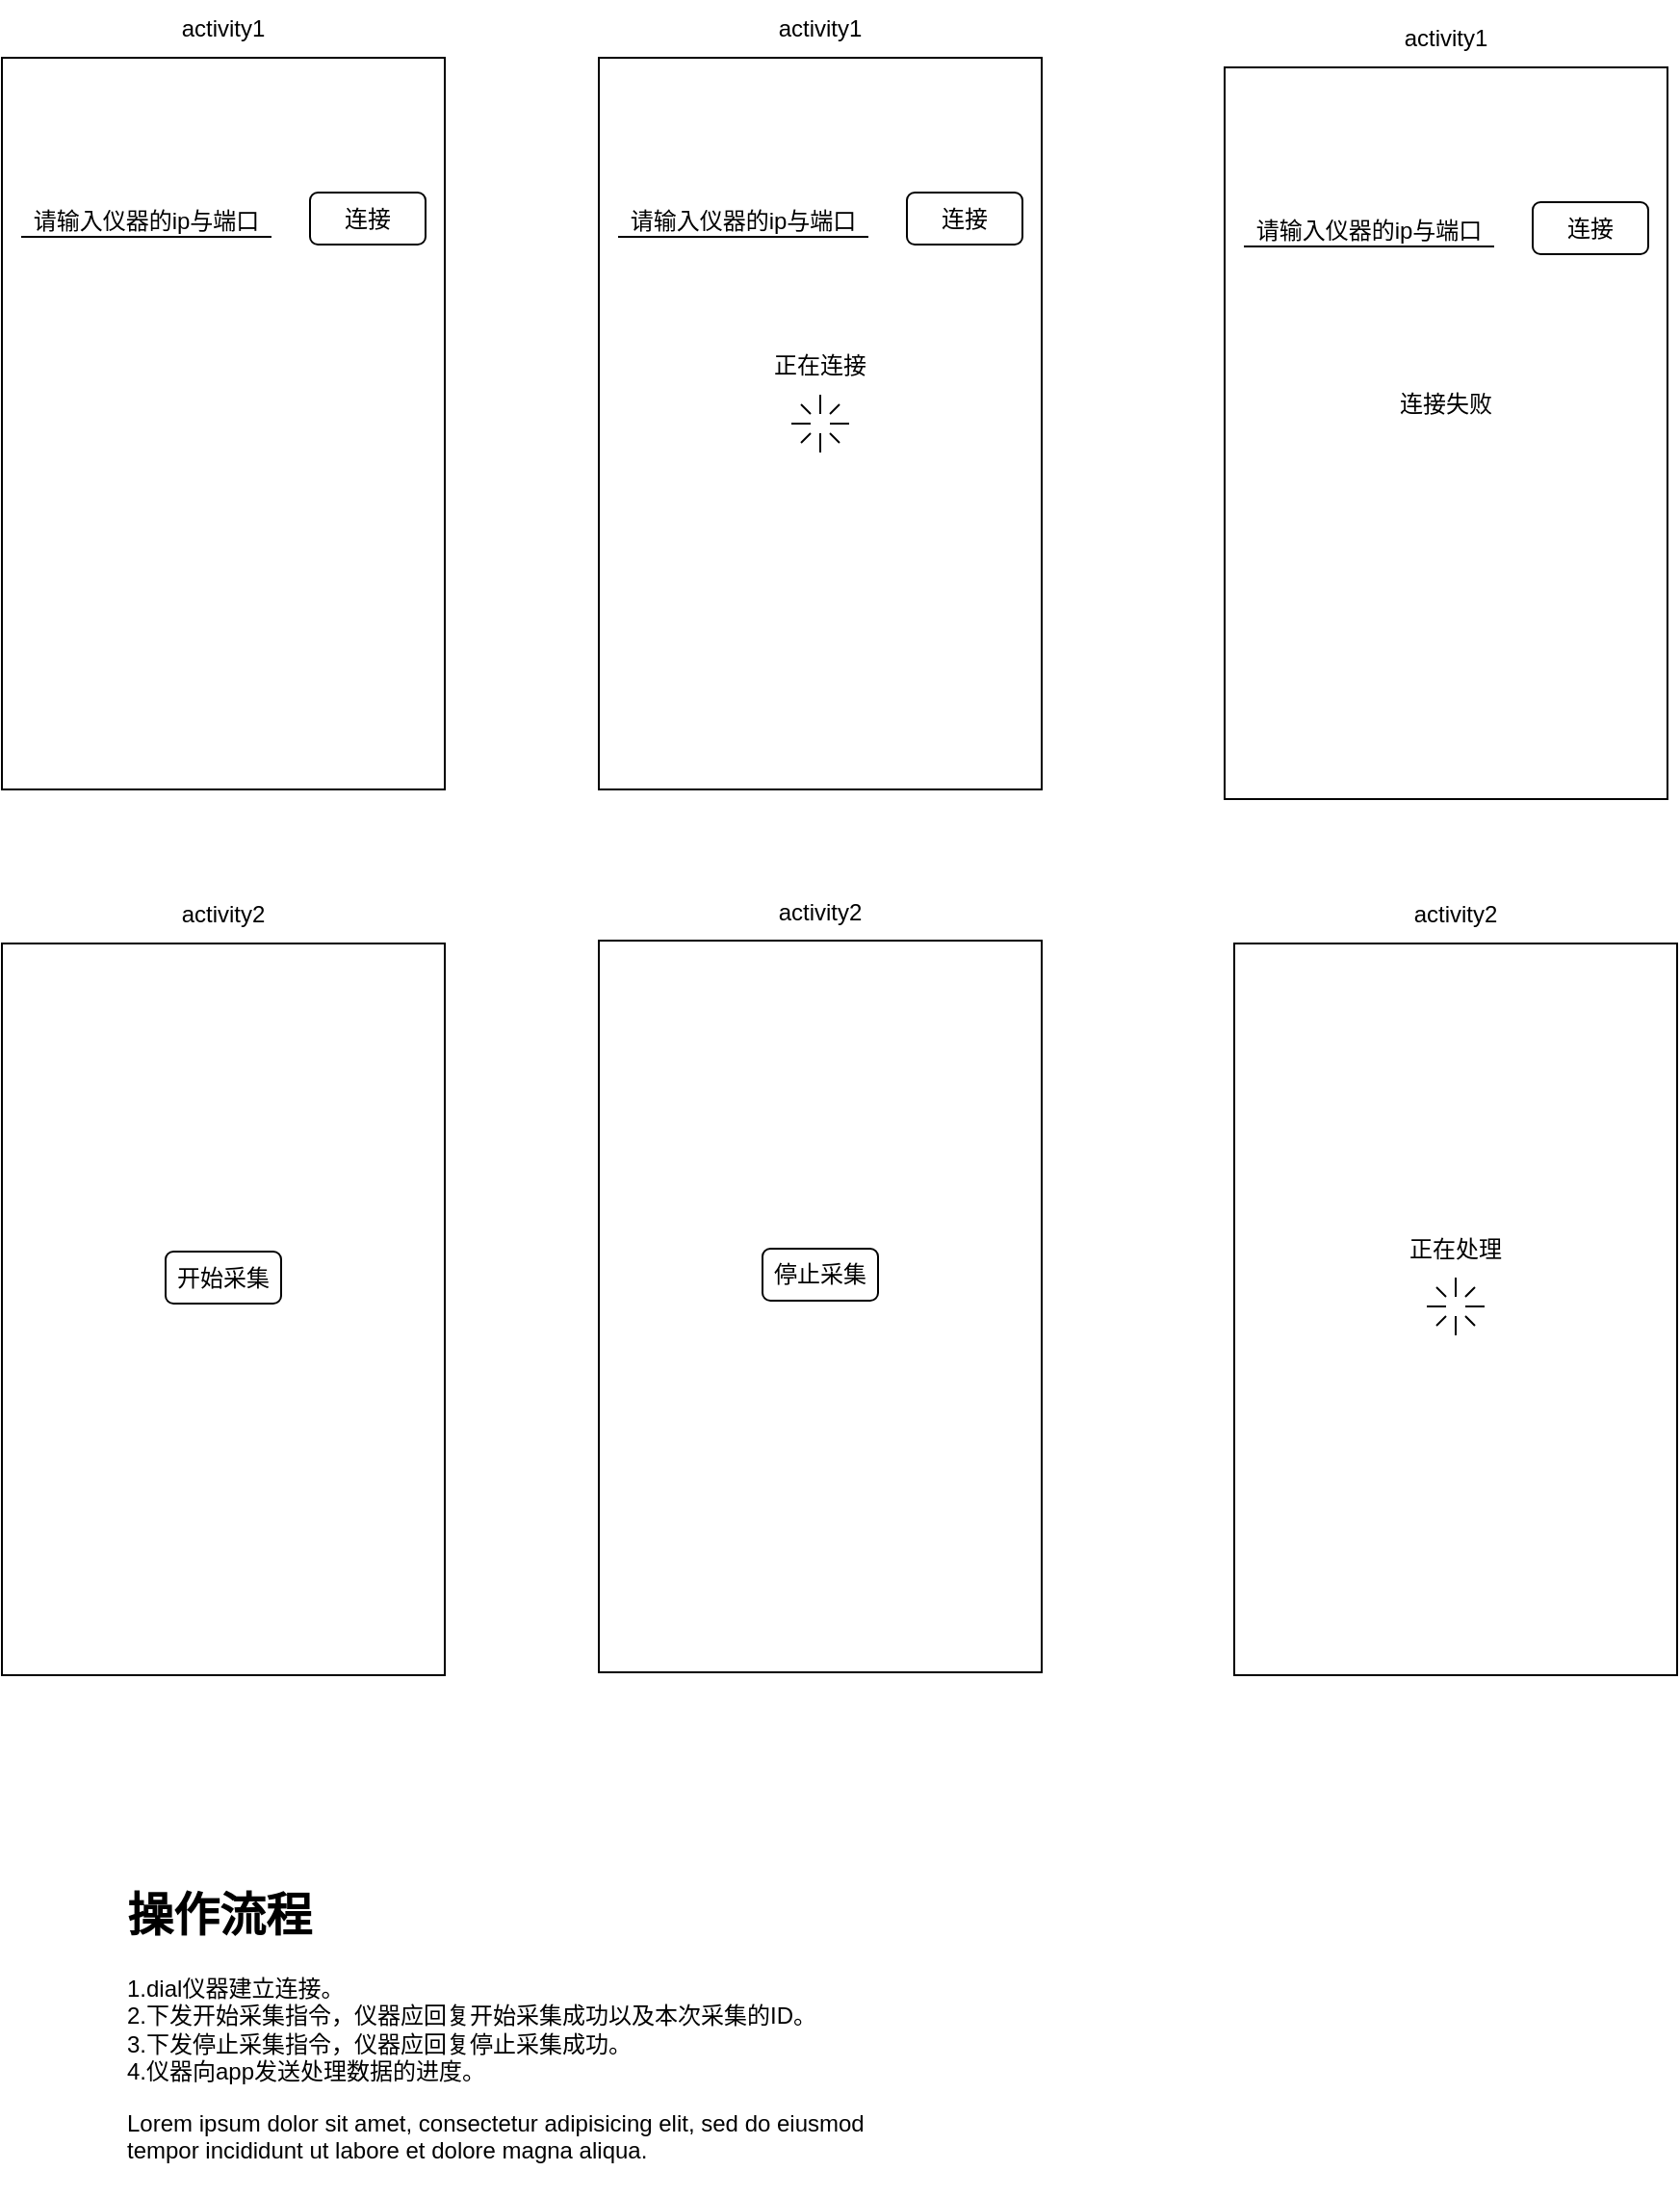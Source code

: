 <mxfile version="17.2.4" type="github">
  <diagram id="dT5ClSpb7_-b5Ubr0wKS" name="第 1 页">
    <mxGraphModel dx="982" dy="568" grid="1" gridSize="5" guides="1" tooltips="1" connect="1" arrows="1" fold="1" page="1" pageScale="1" pageWidth="827" pageHeight="1169" math="0" shadow="0">
      <root>
        <mxCell id="0" />
        <mxCell id="1" parent="0" />
        <mxCell id="AYEbhrb1yisgEEsM8yD8-1" value="" style="rounded=0;whiteSpace=wrap;html=1;" vertex="1" parent="1">
          <mxGeometry x="170" y="130" width="230" height="380" as="geometry" />
        </mxCell>
        <mxCell id="AYEbhrb1yisgEEsM8yD8-2" value="activity1" style="text;html=1;strokeColor=none;fillColor=none;align=center;verticalAlign=middle;whiteSpace=wrap;rounded=0;" vertex="1" parent="1">
          <mxGeometry x="255" y="100" width="60" height="30" as="geometry" />
        </mxCell>
        <mxCell id="AYEbhrb1yisgEEsM8yD8-4" value="" style="endArrow=none;html=1;rounded=0;" edge="1" parent="1">
          <mxGeometry width="50" height="50" relative="1" as="geometry">
            <mxPoint x="180" y="223" as="sourcePoint" />
            <mxPoint x="310" y="223" as="targetPoint" />
          </mxGeometry>
        </mxCell>
        <mxCell id="AYEbhrb1yisgEEsM8yD8-5" value="连接" style="rounded=1;whiteSpace=wrap;html=1;" vertex="1" parent="1">
          <mxGeometry x="330" y="200" width="60" height="27" as="geometry" />
        </mxCell>
        <mxCell id="AYEbhrb1yisgEEsM8yD8-6" value="请输入仪器的ip与端口" style="text;html=1;strokeColor=none;fillColor=none;align=center;verticalAlign=middle;whiteSpace=wrap;rounded=0;" vertex="1" parent="1">
          <mxGeometry x="180" y="200" width="130" height="30" as="geometry" />
        </mxCell>
        <mxCell id="AYEbhrb1yisgEEsM8yD8-7" value="" style="rounded=0;whiteSpace=wrap;html=1;" vertex="1" parent="1">
          <mxGeometry x="480" y="130" width="230" height="380" as="geometry" />
        </mxCell>
        <mxCell id="AYEbhrb1yisgEEsM8yD8-8" value="activity1" style="text;html=1;strokeColor=none;fillColor=none;align=center;verticalAlign=middle;whiteSpace=wrap;rounded=0;" vertex="1" parent="1">
          <mxGeometry x="565" y="100" width="60" height="30" as="geometry" />
        </mxCell>
        <mxCell id="AYEbhrb1yisgEEsM8yD8-9" value="" style="endArrow=none;html=1;rounded=0;" edge="1" parent="1">
          <mxGeometry width="50" height="50" relative="1" as="geometry">
            <mxPoint x="490" y="223" as="sourcePoint" />
            <mxPoint x="620.0" y="223" as="targetPoint" />
          </mxGeometry>
        </mxCell>
        <mxCell id="AYEbhrb1yisgEEsM8yD8-10" value="连接" style="rounded=1;whiteSpace=wrap;html=1;" vertex="1" parent="1">
          <mxGeometry x="640" y="200" width="60" height="27" as="geometry" />
        </mxCell>
        <mxCell id="AYEbhrb1yisgEEsM8yD8-11" value="请输入仪器的ip与端口" style="text;html=1;strokeColor=none;fillColor=none;align=center;verticalAlign=middle;whiteSpace=wrap;rounded=0;" vertex="1" parent="1">
          <mxGeometry x="490" y="200" width="130" height="30" as="geometry" />
        </mxCell>
        <mxCell id="AYEbhrb1yisgEEsM8yD8-13" value="" style="rounded=0;whiteSpace=wrap;html=1;" vertex="1" parent="1">
          <mxGeometry x="170" y="590" width="230" height="380" as="geometry" />
        </mxCell>
        <mxCell id="AYEbhrb1yisgEEsM8yD8-14" value="activity2" style="text;html=1;strokeColor=none;fillColor=none;align=center;verticalAlign=middle;whiteSpace=wrap;rounded=0;" vertex="1" parent="1">
          <mxGeometry x="255" y="560" width="60" height="30" as="geometry" />
        </mxCell>
        <mxCell id="AYEbhrb1yisgEEsM8yD8-16" value="开始采集" style="rounded=1;whiteSpace=wrap;html=1;" vertex="1" parent="1">
          <mxGeometry x="255" y="750" width="60" height="27" as="geometry" />
        </mxCell>
        <mxCell id="AYEbhrb1yisgEEsM8yD8-19" value="" style="rounded=0;whiteSpace=wrap;html=1;" vertex="1" parent="1">
          <mxGeometry x="480" y="588.5" width="230" height="380" as="geometry" />
        </mxCell>
        <mxCell id="AYEbhrb1yisgEEsM8yD8-20" value="activity2" style="text;html=1;strokeColor=none;fillColor=none;align=center;verticalAlign=middle;whiteSpace=wrap;rounded=0;" vertex="1" parent="1">
          <mxGeometry x="565" y="558.5" width="60" height="30" as="geometry" />
        </mxCell>
        <mxCell id="AYEbhrb1yisgEEsM8yD8-21" value="停止采集" style="rounded=1;whiteSpace=wrap;html=1;" vertex="1" parent="1">
          <mxGeometry x="565" y="748.5" width="60" height="27" as="geometry" />
        </mxCell>
        <mxCell id="AYEbhrb1yisgEEsM8yD8-22" value="" style="rounded=0;whiteSpace=wrap;html=1;" vertex="1" parent="1">
          <mxGeometry x="810" y="590" width="230" height="380" as="geometry" />
        </mxCell>
        <mxCell id="AYEbhrb1yisgEEsM8yD8-23" value="activity2" style="text;html=1;strokeColor=none;fillColor=none;align=center;verticalAlign=middle;whiteSpace=wrap;rounded=0;" vertex="1" parent="1">
          <mxGeometry x="895" y="560" width="60" height="30" as="geometry" />
        </mxCell>
        <mxCell id="AYEbhrb1yisgEEsM8yD8-36" value="" style="group" vertex="1" connectable="0" parent="1">
          <mxGeometry x="910" y="763.5" width="30" height="30" as="geometry" />
        </mxCell>
        <mxCell id="AYEbhrb1yisgEEsM8yD8-26" value="" style="endArrow=none;html=1;rounded=0;" edge="1" parent="AYEbhrb1yisgEEsM8yD8-36">
          <mxGeometry width="50" height="50" relative="1" as="geometry">
            <mxPoint x="15" y="10" as="sourcePoint" />
            <mxPoint x="15" as="targetPoint" />
          </mxGeometry>
        </mxCell>
        <mxCell id="AYEbhrb1yisgEEsM8yD8-27" value="" style="endArrow=none;html=1;rounded=0;" edge="1" parent="AYEbhrb1yisgEEsM8yD8-36">
          <mxGeometry width="50" height="50" relative="1" as="geometry">
            <mxPoint x="15" y="30" as="sourcePoint" />
            <mxPoint x="15" y="20" as="targetPoint" />
          </mxGeometry>
        </mxCell>
        <mxCell id="AYEbhrb1yisgEEsM8yD8-28" value="" style="endArrow=none;html=1;rounded=0;" edge="1" parent="AYEbhrb1yisgEEsM8yD8-36">
          <mxGeometry width="50" height="50" relative="1" as="geometry">
            <mxPoint x="30" y="15" as="sourcePoint" />
            <mxPoint x="20" y="15" as="targetPoint" />
          </mxGeometry>
        </mxCell>
        <mxCell id="AYEbhrb1yisgEEsM8yD8-30" value="" style="endArrow=none;html=1;rounded=0;" edge="1" parent="AYEbhrb1yisgEEsM8yD8-36">
          <mxGeometry width="50" height="50" relative="1" as="geometry">
            <mxPoint x="10" y="15" as="sourcePoint" />
            <mxPoint y="15" as="targetPoint" />
          </mxGeometry>
        </mxCell>
        <mxCell id="AYEbhrb1yisgEEsM8yD8-31" value="" style="endArrow=none;html=1;rounded=0;" edge="1" parent="AYEbhrb1yisgEEsM8yD8-36">
          <mxGeometry width="50" height="50" relative="1" as="geometry">
            <mxPoint x="25" y="5" as="sourcePoint" />
            <mxPoint x="20" y="10" as="targetPoint" />
          </mxGeometry>
        </mxCell>
        <mxCell id="AYEbhrb1yisgEEsM8yD8-32" value="" style="endArrow=none;html=1;rounded=0;" edge="1" parent="AYEbhrb1yisgEEsM8yD8-36">
          <mxGeometry width="50" height="50" relative="1" as="geometry">
            <mxPoint x="10" y="20" as="sourcePoint" />
            <mxPoint x="5" y="25" as="targetPoint" />
          </mxGeometry>
        </mxCell>
        <mxCell id="AYEbhrb1yisgEEsM8yD8-33" value="" style="endArrow=none;html=1;rounded=0;" edge="1" parent="AYEbhrb1yisgEEsM8yD8-36">
          <mxGeometry width="50" height="50" relative="1" as="geometry">
            <mxPoint x="25" y="25" as="sourcePoint" />
            <mxPoint x="20" y="20" as="targetPoint" />
          </mxGeometry>
        </mxCell>
        <mxCell id="AYEbhrb1yisgEEsM8yD8-34" value="" style="endArrow=none;html=1;rounded=0;" edge="1" parent="AYEbhrb1yisgEEsM8yD8-36">
          <mxGeometry width="50" height="50" relative="1" as="geometry">
            <mxPoint x="10" y="10" as="sourcePoint" />
            <mxPoint x="5" y="5" as="targetPoint" />
          </mxGeometry>
        </mxCell>
        <mxCell id="AYEbhrb1yisgEEsM8yD8-37" value="" style="rounded=0;whiteSpace=wrap;html=1;" vertex="1" parent="1">
          <mxGeometry x="805" y="135" width="230" height="380" as="geometry" />
        </mxCell>
        <mxCell id="AYEbhrb1yisgEEsM8yD8-38" value="activity1" style="text;html=1;strokeColor=none;fillColor=none;align=center;verticalAlign=middle;whiteSpace=wrap;rounded=0;" vertex="1" parent="1">
          <mxGeometry x="890" y="105" width="60" height="30" as="geometry" />
        </mxCell>
        <mxCell id="AYEbhrb1yisgEEsM8yD8-39" value="" style="endArrow=none;html=1;rounded=0;" edge="1" parent="1">
          <mxGeometry width="50" height="50" relative="1" as="geometry">
            <mxPoint x="815" y="228" as="sourcePoint" />
            <mxPoint x="945.0" y="228" as="targetPoint" />
          </mxGeometry>
        </mxCell>
        <mxCell id="AYEbhrb1yisgEEsM8yD8-40" value="连接" style="rounded=1;whiteSpace=wrap;html=1;" vertex="1" parent="1">
          <mxGeometry x="965" y="205" width="60" height="27" as="geometry" />
        </mxCell>
        <mxCell id="AYEbhrb1yisgEEsM8yD8-41" value="请输入仪器的ip与端口" style="text;html=1;strokeColor=none;fillColor=none;align=center;verticalAlign=middle;whiteSpace=wrap;rounded=0;" vertex="1" parent="1">
          <mxGeometry x="815" y="205" width="130" height="30" as="geometry" />
        </mxCell>
        <mxCell id="AYEbhrb1yisgEEsM8yD8-42" value="连接失败" style="text;html=1;strokeColor=none;fillColor=none;align=center;verticalAlign=middle;whiteSpace=wrap;rounded=0;" vertex="1" parent="1">
          <mxGeometry x="870" y="295" width="100" height="30" as="geometry" />
        </mxCell>
        <mxCell id="AYEbhrb1yisgEEsM8yD8-43" value="" style="group" vertex="1" connectable="0" parent="1">
          <mxGeometry x="580" y="305" width="30" height="30" as="geometry" />
        </mxCell>
        <mxCell id="AYEbhrb1yisgEEsM8yD8-44" value="" style="endArrow=none;html=1;rounded=0;" edge="1" parent="AYEbhrb1yisgEEsM8yD8-43">
          <mxGeometry width="50" height="50" relative="1" as="geometry">
            <mxPoint x="15" y="10" as="sourcePoint" />
            <mxPoint x="15" as="targetPoint" />
          </mxGeometry>
        </mxCell>
        <mxCell id="AYEbhrb1yisgEEsM8yD8-45" value="" style="endArrow=none;html=1;rounded=0;" edge="1" parent="AYEbhrb1yisgEEsM8yD8-43">
          <mxGeometry width="50" height="50" relative="1" as="geometry">
            <mxPoint x="15" y="30" as="sourcePoint" />
            <mxPoint x="15" y="20" as="targetPoint" />
          </mxGeometry>
        </mxCell>
        <mxCell id="AYEbhrb1yisgEEsM8yD8-46" value="" style="endArrow=none;html=1;rounded=0;" edge="1" parent="AYEbhrb1yisgEEsM8yD8-43">
          <mxGeometry width="50" height="50" relative="1" as="geometry">
            <mxPoint x="30" y="15" as="sourcePoint" />
            <mxPoint x="20" y="15" as="targetPoint" />
          </mxGeometry>
        </mxCell>
        <mxCell id="AYEbhrb1yisgEEsM8yD8-47" value="" style="endArrow=none;html=1;rounded=0;" edge="1" parent="AYEbhrb1yisgEEsM8yD8-43">
          <mxGeometry width="50" height="50" relative="1" as="geometry">
            <mxPoint x="10" y="15" as="sourcePoint" />
            <mxPoint y="15" as="targetPoint" />
          </mxGeometry>
        </mxCell>
        <mxCell id="AYEbhrb1yisgEEsM8yD8-48" value="" style="endArrow=none;html=1;rounded=0;" edge="1" parent="AYEbhrb1yisgEEsM8yD8-43">
          <mxGeometry width="50" height="50" relative="1" as="geometry">
            <mxPoint x="25" y="5" as="sourcePoint" />
            <mxPoint x="20" y="10" as="targetPoint" />
          </mxGeometry>
        </mxCell>
        <mxCell id="AYEbhrb1yisgEEsM8yD8-49" value="" style="endArrow=none;html=1;rounded=0;" edge="1" parent="AYEbhrb1yisgEEsM8yD8-43">
          <mxGeometry width="50" height="50" relative="1" as="geometry">
            <mxPoint x="10" y="20" as="sourcePoint" />
            <mxPoint x="5" y="25" as="targetPoint" />
          </mxGeometry>
        </mxCell>
        <mxCell id="AYEbhrb1yisgEEsM8yD8-50" value="" style="endArrow=none;html=1;rounded=0;" edge="1" parent="AYEbhrb1yisgEEsM8yD8-43">
          <mxGeometry width="50" height="50" relative="1" as="geometry">
            <mxPoint x="25" y="25" as="sourcePoint" />
            <mxPoint x="20" y="20" as="targetPoint" />
          </mxGeometry>
        </mxCell>
        <mxCell id="AYEbhrb1yisgEEsM8yD8-51" value="" style="endArrow=none;html=1;rounded=0;" edge="1" parent="AYEbhrb1yisgEEsM8yD8-43">
          <mxGeometry width="50" height="50" relative="1" as="geometry">
            <mxPoint x="10" y="10" as="sourcePoint" />
            <mxPoint x="5" y="5" as="targetPoint" />
          </mxGeometry>
        </mxCell>
        <mxCell id="AYEbhrb1yisgEEsM8yD8-52" value="正在连接" style="text;html=1;strokeColor=none;fillColor=none;align=center;verticalAlign=middle;whiteSpace=wrap;rounded=0;" vertex="1" parent="1">
          <mxGeometry x="545" y="275" width="100" height="30" as="geometry" />
        </mxCell>
        <mxCell id="AYEbhrb1yisgEEsM8yD8-53" value="正在处理" style="text;html=1;strokeColor=none;fillColor=none;align=center;verticalAlign=middle;whiteSpace=wrap;rounded=0;" vertex="1" parent="1">
          <mxGeometry x="875" y="733.5" width="100" height="30" as="geometry" />
        </mxCell>
        <mxCell id="AYEbhrb1yisgEEsM8yD8-56" value="&lt;h1&gt;操作流程&lt;/h1&gt;&lt;div&gt;1.dial仪器建立连接。&lt;/div&gt;&lt;div&gt;2.下发开始采集指令，仪器应回复开始采集成功以及本次采集的ID。&lt;/div&gt;&lt;div&gt;3.下发停止采集指令，仪器应回复停止采集成功。&lt;/div&gt;&lt;div&gt;4.仪器向app发送处理数据的进度。&lt;/div&gt;&lt;p&gt;Lorem ipsum dolor sit amet, consectetur adipisicing elit, sed do eiusmod tempor incididunt ut labore et dolore magna aliqua.&lt;/p&gt;" style="text;html=1;strokeColor=none;fillColor=none;spacing=5;spacingTop=-20;whiteSpace=wrap;overflow=hidden;rounded=0;" vertex="1" parent="1">
          <mxGeometry x="230" y="1075" width="425" height="165" as="geometry" />
        </mxCell>
      </root>
    </mxGraphModel>
  </diagram>
</mxfile>

